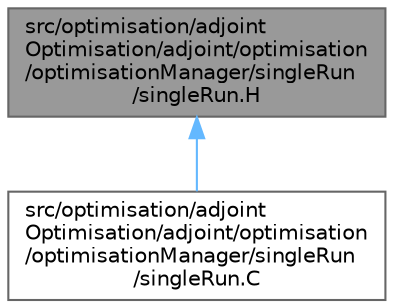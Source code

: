 digraph "src/optimisation/adjointOptimisation/adjoint/optimisation/optimisationManager/singleRun/singleRun.H"
{
 // LATEX_PDF_SIZE
  bgcolor="transparent";
  edge [fontname=Helvetica,fontsize=10,labelfontname=Helvetica,labelfontsize=10];
  node [fontname=Helvetica,fontsize=10,shape=box,height=0.2,width=0.4];
  Node1 [id="Node000001",label="src/optimisation/adjoint\lOptimisation/adjoint/optimisation\l/optimisationManager/singleRun\l/singleRun.H",height=0.2,width=0.4,color="gray40", fillcolor="grey60", style="filled", fontcolor="black",tooltip=" "];
  Node1 -> Node2 [id="edge1_Node000001_Node000002",dir="back",color="steelblue1",style="solid",tooltip=" "];
  Node2 [id="Node000002",label="src/optimisation/adjoint\lOptimisation/adjoint/optimisation\l/optimisationManager/singleRun\l/singleRun.C",height=0.2,width=0.4,color="grey40", fillcolor="white", style="filled",URL="$singleRun_8C.html",tooltip=" "];
}
